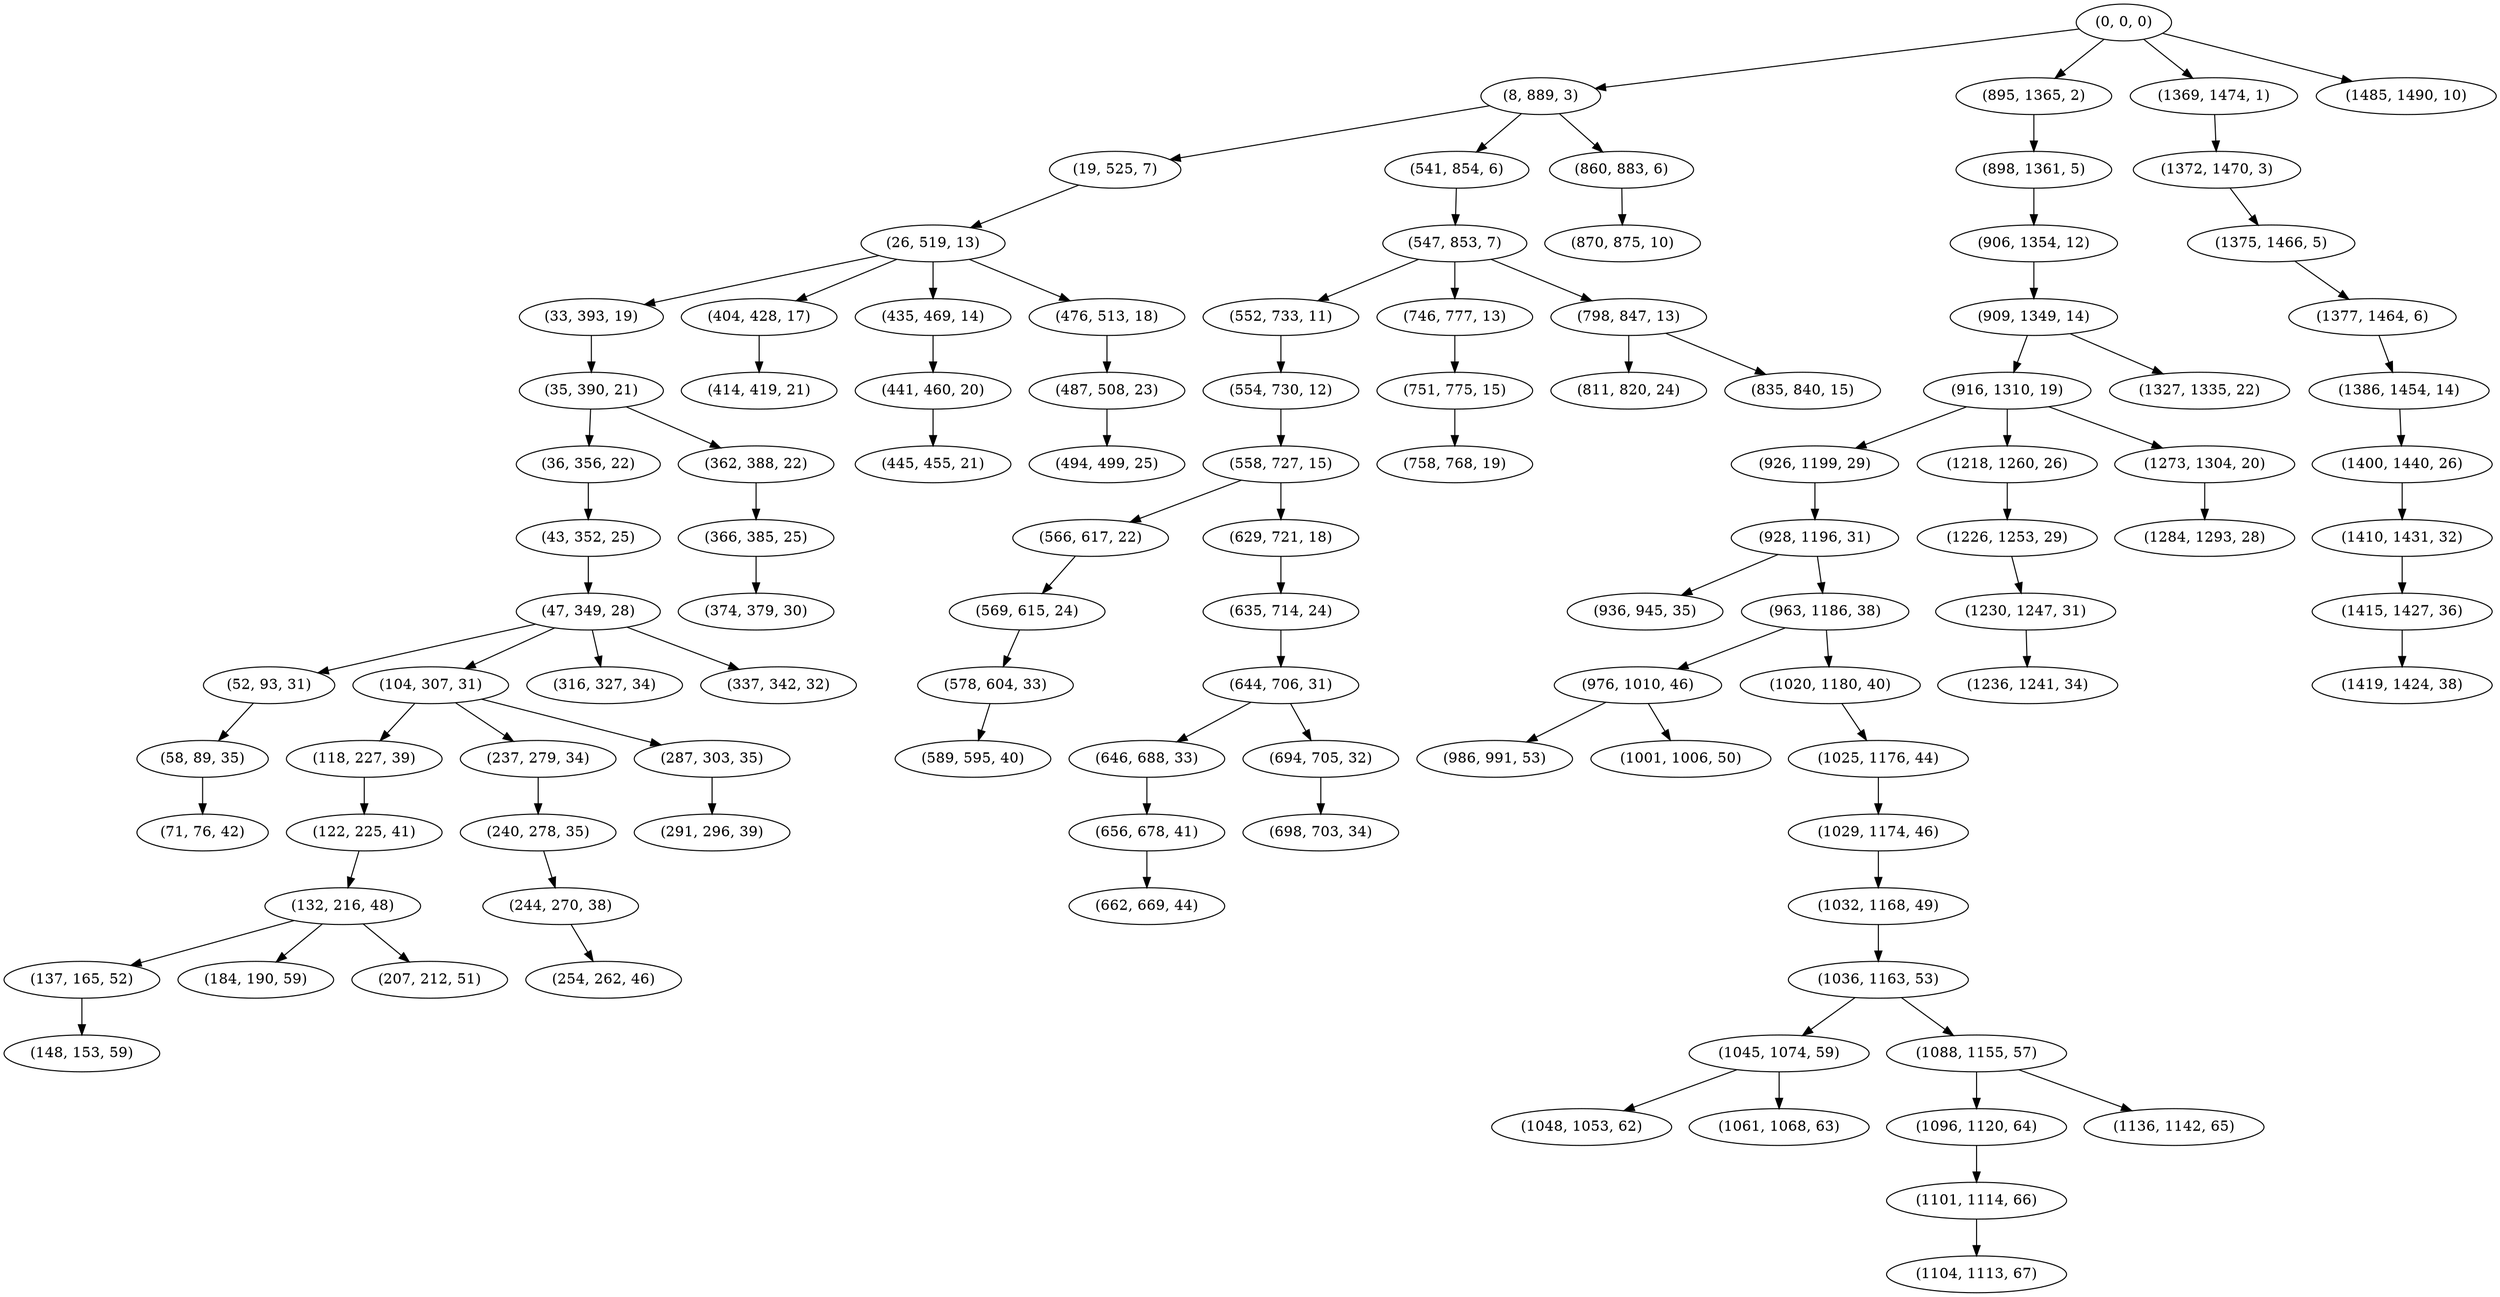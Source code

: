 digraph tree {
    "(0, 0, 0)";
    "(8, 889, 3)";
    "(19, 525, 7)";
    "(26, 519, 13)";
    "(33, 393, 19)";
    "(35, 390, 21)";
    "(36, 356, 22)";
    "(43, 352, 25)";
    "(47, 349, 28)";
    "(52, 93, 31)";
    "(58, 89, 35)";
    "(71, 76, 42)";
    "(104, 307, 31)";
    "(118, 227, 39)";
    "(122, 225, 41)";
    "(132, 216, 48)";
    "(137, 165, 52)";
    "(148, 153, 59)";
    "(184, 190, 59)";
    "(207, 212, 51)";
    "(237, 279, 34)";
    "(240, 278, 35)";
    "(244, 270, 38)";
    "(254, 262, 46)";
    "(287, 303, 35)";
    "(291, 296, 39)";
    "(316, 327, 34)";
    "(337, 342, 32)";
    "(362, 388, 22)";
    "(366, 385, 25)";
    "(374, 379, 30)";
    "(404, 428, 17)";
    "(414, 419, 21)";
    "(435, 469, 14)";
    "(441, 460, 20)";
    "(445, 455, 21)";
    "(476, 513, 18)";
    "(487, 508, 23)";
    "(494, 499, 25)";
    "(541, 854, 6)";
    "(547, 853, 7)";
    "(552, 733, 11)";
    "(554, 730, 12)";
    "(558, 727, 15)";
    "(566, 617, 22)";
    "(569, 615, 24)";
    "(578, 604, 33)";
    "(589, 595, 40)";
    "(629, 721, 18)";
    "(635, 714, 24)";
    "(644, 706, 31)";
    "(646, 688, 33)";
    "(656, 678, 41)";
    "(662, 669, 44)";
    "(694, 705, 32)";
    "(698, 703, 34)";
    "(746, 777, 13)";
    "(751, 775, 15)";
    "(758, 768, 19)";
    "(798, 847, 13)";
    "(811, 820, 24)";
    "(835, 840, 15)";
    "(860, 883, 6)";
    "(870, 875, 10)";
    "(895, 1365, 2)";
    "(898, 1361, 5)";
    "(906, 1354, 12)";
    "(909, 1349, 14)";
    "(916, 1310, 19)";
    "(926, 1199, 29)";
    "(928, 1196, 31)";
    "(936, 945, 35)";
    "(963, 1186, 38)";
    "(976, 1010, 46)";
    "(986, 991, 53)";
    "(1001, 1006, 50)";
    "(1020, 1180, 40)";
    "(1025, 1176, 44)";
    "(1029, 1174, 46)";
    "(1032, 1168, 49)";
    "(1036, 1163, 53)";
    "(1045, 1074, 59)";
    "(1048, 1053, 62)";
    "(1061, 1068, 63)";
    "(1088, 1155, 57)";
    "(1096, 1120, 64)";
    "(1101, 1114, 66)";
    "(1104, 1113, 67)";
    "(1136, 1142, 65)";
    "(1218, 1260, 26)";
    "(1226, 1253, 29)";
    "(1230, 1247, 31)";
    "(1236, 1241, 34)";
    "(1273, 1304, 20)";
    "(1284, 1293, 28)";
    "(1327, 1335, 22)";
    "(1369, 1474, 1)";
    "(1372, 1470, 3)";
    "(1375, 1466, 5)";
    "(1377, 1464, 6)";
    "(1386, 1454, 14)";
    "(1400, 1440, 26)";
    "(1410, 1431, 32)";
    "(1415, 1427, 36)";
    "(1419, 1424, 38)";
    "(1485, 1490, 10)";
    "(0, 0, 0)" -> "(8, 889, 3)";
    "(0, 0, 0)" -> "(895, 1365, 2)";
    "(0, 0, 0)" -> "(1369, 1474, 1)";
    "(0, 0, 0)" -> "(1485, 1490, 10)";
    "(8, 889, 3)" -> "(19, 525, 7)";
    "(8, 889, 3)" -> "(541, 854, 6)";
    "(8, 889, 3)" -> "(860, 883, 6)";
    "(19, 525, 7)" -> "(26, 519, 13)";
    "(26, 519, 13)" -> "(33, 393, 19)";
    "(26, 519, 13)" -> "(404, 428, 17)";
    "(26, 519, 13)" -> "(435, 469, 14)";
    "(26, 519, 13)" -> "(476, 513, 18)";
    "(33, 393, 19)" -> "(35, 390, 21)";
    "(35, 390, 21)" -> "(36, 356, 22)";
    "(35, 390, 21)" -> "(362, 388, 22)";
    "(36, 356, 22)" -> "(43, 352, 25)";
    "(43, 352, 25)" -> "(47, 349, 28)";
    "(47, 349, 28)" -> "(52, 93, 31)";
    "(47, 349, 28)" -> "(104, 307, 31)";
    "(47, 349, 28)" -> "(316, 327, 34)";
    "(47, 349, 28)" -> "(337, 342, 32)";
    "(52, 93, 31)" -> "(58, 89, 35)";
    "(58, 89, 35)" -> "(71, 76, 42)";
    "(104, 307, 31)" -> "(118, 227, 39)";
    "(104, 307, 31)" -> "(237, 279, 34)";
    "(104, 307, 31)" -> "(287, 303, 35)";
    "(118, 227, 39)" -> "(122, 225, 41)";
    "(122, 225, 41)" -> "(132, 216, 48)";
    "(132, 216, 48)" -> "(137, 165, 52)";
    "(132, 216, 48)" -> "(184, 190, 59)";
    "(132, 216, 48)" -> "(207, 212, 51)";
    "(137, 165, 52)" -> "(148, 153, 59)";
    "(237, 279, 34)" -> "(240, 278, 35)";
    "(240, 278, 35)" -> "(244, 270, 38)";
    "(244, 270, 38)" -> "(254, 262, 46)";
    "(287, 303, 35)" -> "(291, 296, 39)";
    "(362, 388, 22)" -> "(366, 385, 25)";
    "(366, 385, 25)" -> "(374, 379, 30)";
    "(404, 428, 17)" -> "(414, 419, 21)";
    "(435, 469, 14)" -> "(441, 460, 20)";
    "(441, 460, 20)" -> "(445, 455, 21)";
    "(476, 513, 18)" -> "(487, 508, 23)";
    "(487, 508, 23)" -> "(494, 499, 25)";
    "(541, 854, 6)" -> "(547, 853, 7)";
    "(547, 853, 7)" -> "(552, 733, 11)";
    "(547, 853, 7)" -> "(746, 777, 13)";
    "(547, 853, 7)" -> "(798, 847, 13)";
    "(552, 733, 11)" -> "(554, 730, 12)";
    "(554, 730, 12)" -> "(558, 727, 15)";
    "(558, 727, 15)" -> "(566, 617, 22)";
    "(558, 727, 15)" -> "(629, 721, 18)";
    "(566, 617, 22)" -> "(569, 615, 24)";
    "(569, 615, 24)" -> "(578, 604, 33)";
    "(578, 604, 33)" -> "(589, 595, 40)";
    "(629, 721, 18)" -> "(635, 714, 24)";
    "(635, 714, 24)" -> "(644, 706, 31)";
    "(644, 706, 31)" -> "(646, 688, 33)";
    "(644, 706, 31)" -> "(694, 705, 32)";
    "(646, 688, 33)" -> "(656, 678, 41)";
    "(656, 678, 41)" -> "(662, 669, 44)";
    "(694, 705, 32)" -> "(698, 703, 34)";
    "(746, 777, 13)" -> "(751, 775, 15)";
    "(751, 775, 15)" -> "(758, 768, 19)";
    "(798, 847, 13)" -> "(811, 820, 24)";
    "(798, 847, 13)" -> "(835, 840, 15)";
    "(860, 883, 6)" -> "(870, 875, 10)";
    "(895, 1365, 2)" -> "(898, 1361, 5)";
    "(898, 1361, 5)" -> "(906, 1354, 12)";
    "(906, 1354, 12)" -> "(909, 1349, 14)";
    "(909, 1349, 14)" -> "(916, 1310, 19)";
    "(909, 1349, 14)" -> "(1327, 1335, 22)";
    "(916, 1310, 19)" -> "(926, 1199, 29)";
    "(916, 1310, 19)" -> "(1218, 1260, 26)";
    "(916, 1310, 19)" -> "(1273, 1304, 20)";
    "(926, 1199, 29)" -> "(928, 1196, 31)";
    "(928, 1196, 31)" -> "(936, 945, 35)";
    "(928, 1196, 31)" -> "(963, 1186, 38)";
    "(963, 1186, 38)" -> "(976, 1010, 46)";
    "(963, 1186, 38)" -> "(1020, 1180, 40)";
    "(976, 1010, 46)" -> "(986, 991, 53)";
    "(976, 1010, 46)" -> "(1001, 1006, 50)";
    "(1020, 1180, 40)" -> "(1025, 1176, 44)";
    "(1025, 1176, 44)" -> "(1029, 1174, 46)";
    "(1029, 1174, 46)" -> "(1032, 1168, 49)";
    "(1032, 1168, 49)" -> "(1036, 1163, 53)";
    "(1036, 1163, 53)" -> "(1045, 1074, 59)";
    "(1036, 1163, 53)" -> "(1088, 1155, 57)";
    "(1045, 1074, 59)" -> "(1048, 1053, 62)";
    "(1045, 1074, 59)" -> "(1061, 1068, 63)";
    "(1088, 1155, 57)" -> "(1096, 1120, 64)";
    "(1088, 1155, 57)" -> "(1136, 1142, 65)";
    "(1096, 1120, 64)" -> "(1101, 1114, 66)";
    "(1101, 1114, 66)" -> "(1104, 1113, 67)";
    "(1218, 1260, 26)" -> "(1226, 1253, 29)";
    "(1226, 1253, 29)" -> "(1230, 1247, 31)";
    "(1230, 1247, 31)" -> "(1236, 1241, 34)";
    "(1273, 1304, 20)" -> "(1284, 1293, 28)";
    "(1369, 1474, 1)" -> "(1372, 1470, 3)";
    "(1372, 1470, 3)" -> "(1375, 1466, 5)";
    "(1375, 1466, 5)" -> "(1377, 1464, 6)";
    "(1377, 1464, 6)" -> "(1386, 1454, 14)";
    "(1386, 1454, 14)" -> "(1400, 1440, 26)";
    "(1400, 1440, 26)" -> "(1410, 1431, 32)";
    "(1410, 1431, 32)" -> "(1415, 1427, 36)";
    "(1415, 1427, 36)" -> "(1419, 1424, 38)";
}
